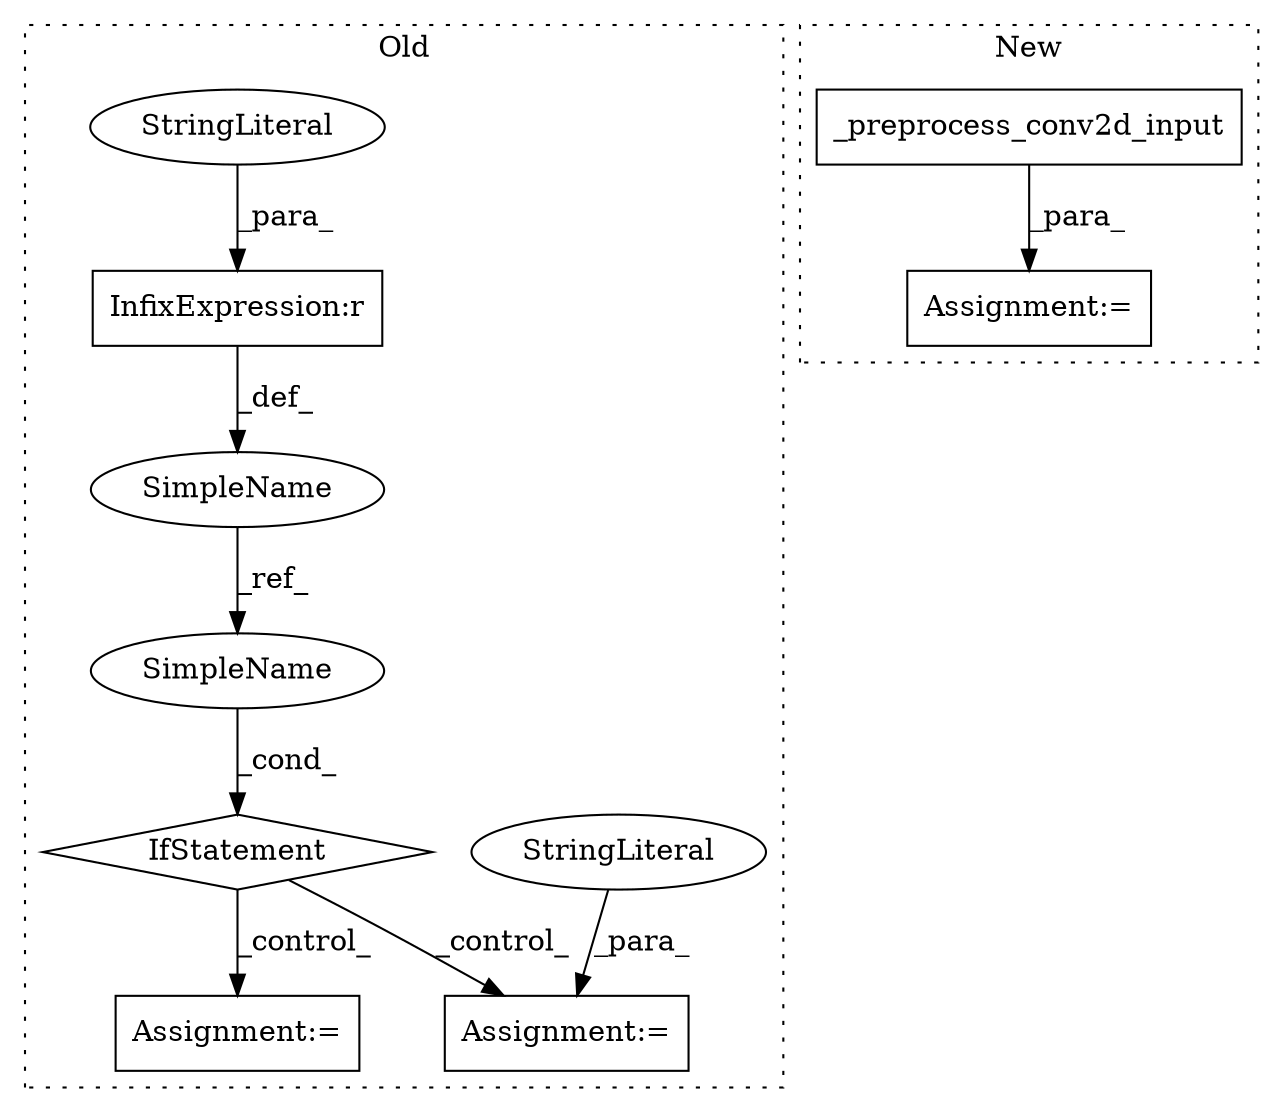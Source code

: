 digraph G {
subgraph cluster0 {
1 [label="IfStatement" a="25" s="53394,53412" l="4,2" shape="diamond"];
3 [label="SimpleName" a="42" s="53321" l="14" shape="ellipse"];
4 [label="Assignment:=" a="7" s="53436" l="1" shape="box"];
5 [label="StringLiteral" a="45" s="53437" l="6" shape="ellipse"];
6 [label="InfixExpression:r" a="27" s="53376" l="4" shape="box"];
7 [label="StringLiteral" a="45" s="53380" l="6" shape="ellipse"];
9 [label="Assignment:=" a="7" s="53452" l="1" shape="box"];
10 [label="SimpleName" a="42" s="53398" l="14" shape="ellipse"];
label = "Old";
style="dotted";
}
subgraph cluster1 {
2 [label="_preprocess_conv2d_input" a="32" s="51787,51825" l="25,1" shape="box"];
8 [label="Assignment:=" a="7" s="51785" l="2" shape="box"];
label = "New";
style="dotted";
}
1 -> 4 [label="_control_"];
1 -> 9 [label="_control_"];
2 -> 8 [label="_para_"];
3 -> 10 [label="_ref_"];
5 -> 4 [label="_para_"];
6 -> 3 [label="_def_"];
7 -> 6 [label="_para_"];
10 -> 1 [label="_cond_"];
}